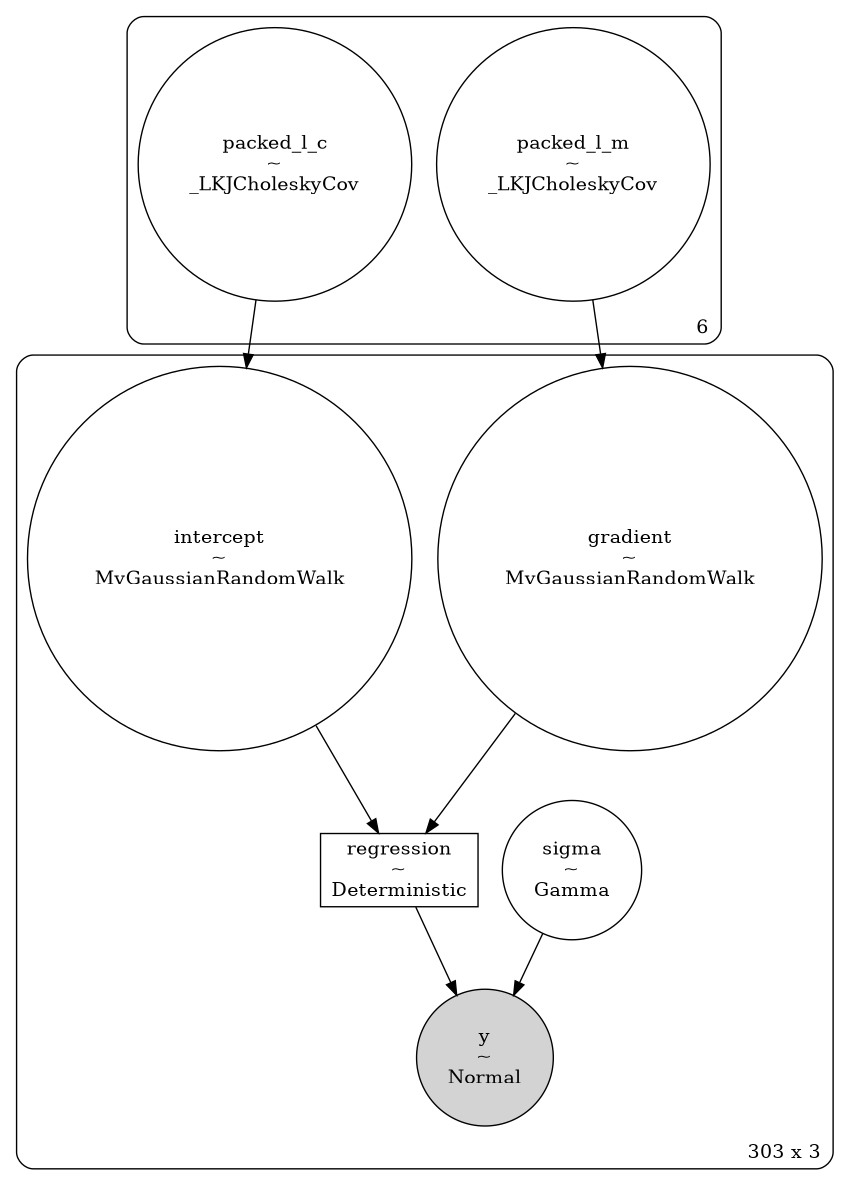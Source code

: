 digraph {
	graph [size="5.7,7.9"]
	node [shape=circle]
	subgraph cluster6 {
		packed_l_m [label="packed_l_m
~
_LKJCholeskyCov"]
		packed_l_c [label="packed_l_c
~
_LKJCholeskyCov"]
		label=6 labeljust=r labelloc=b style=rounded
	}
	subgraph "cluster303 x 3" {
		y [label="y
~
Normal" style=filled]
		regression [label="regression
~
Deterministic" shape=box]
		intercept [label="intercept
~
MvGaussianRandomWalk"]
		sigma [label="sigma
~
Gamma"]
		gradient [label="gradient
~
MvGaussianRandomWalk"]
		label="303 x 3" labeljust=r labelloc=b style=rounded
	}
	packed_l_c -> intercept
	packed_l_m -> gradient
	intercept -> regression
	gradient -> regression
	sigma -> y
	regression -> y
}
